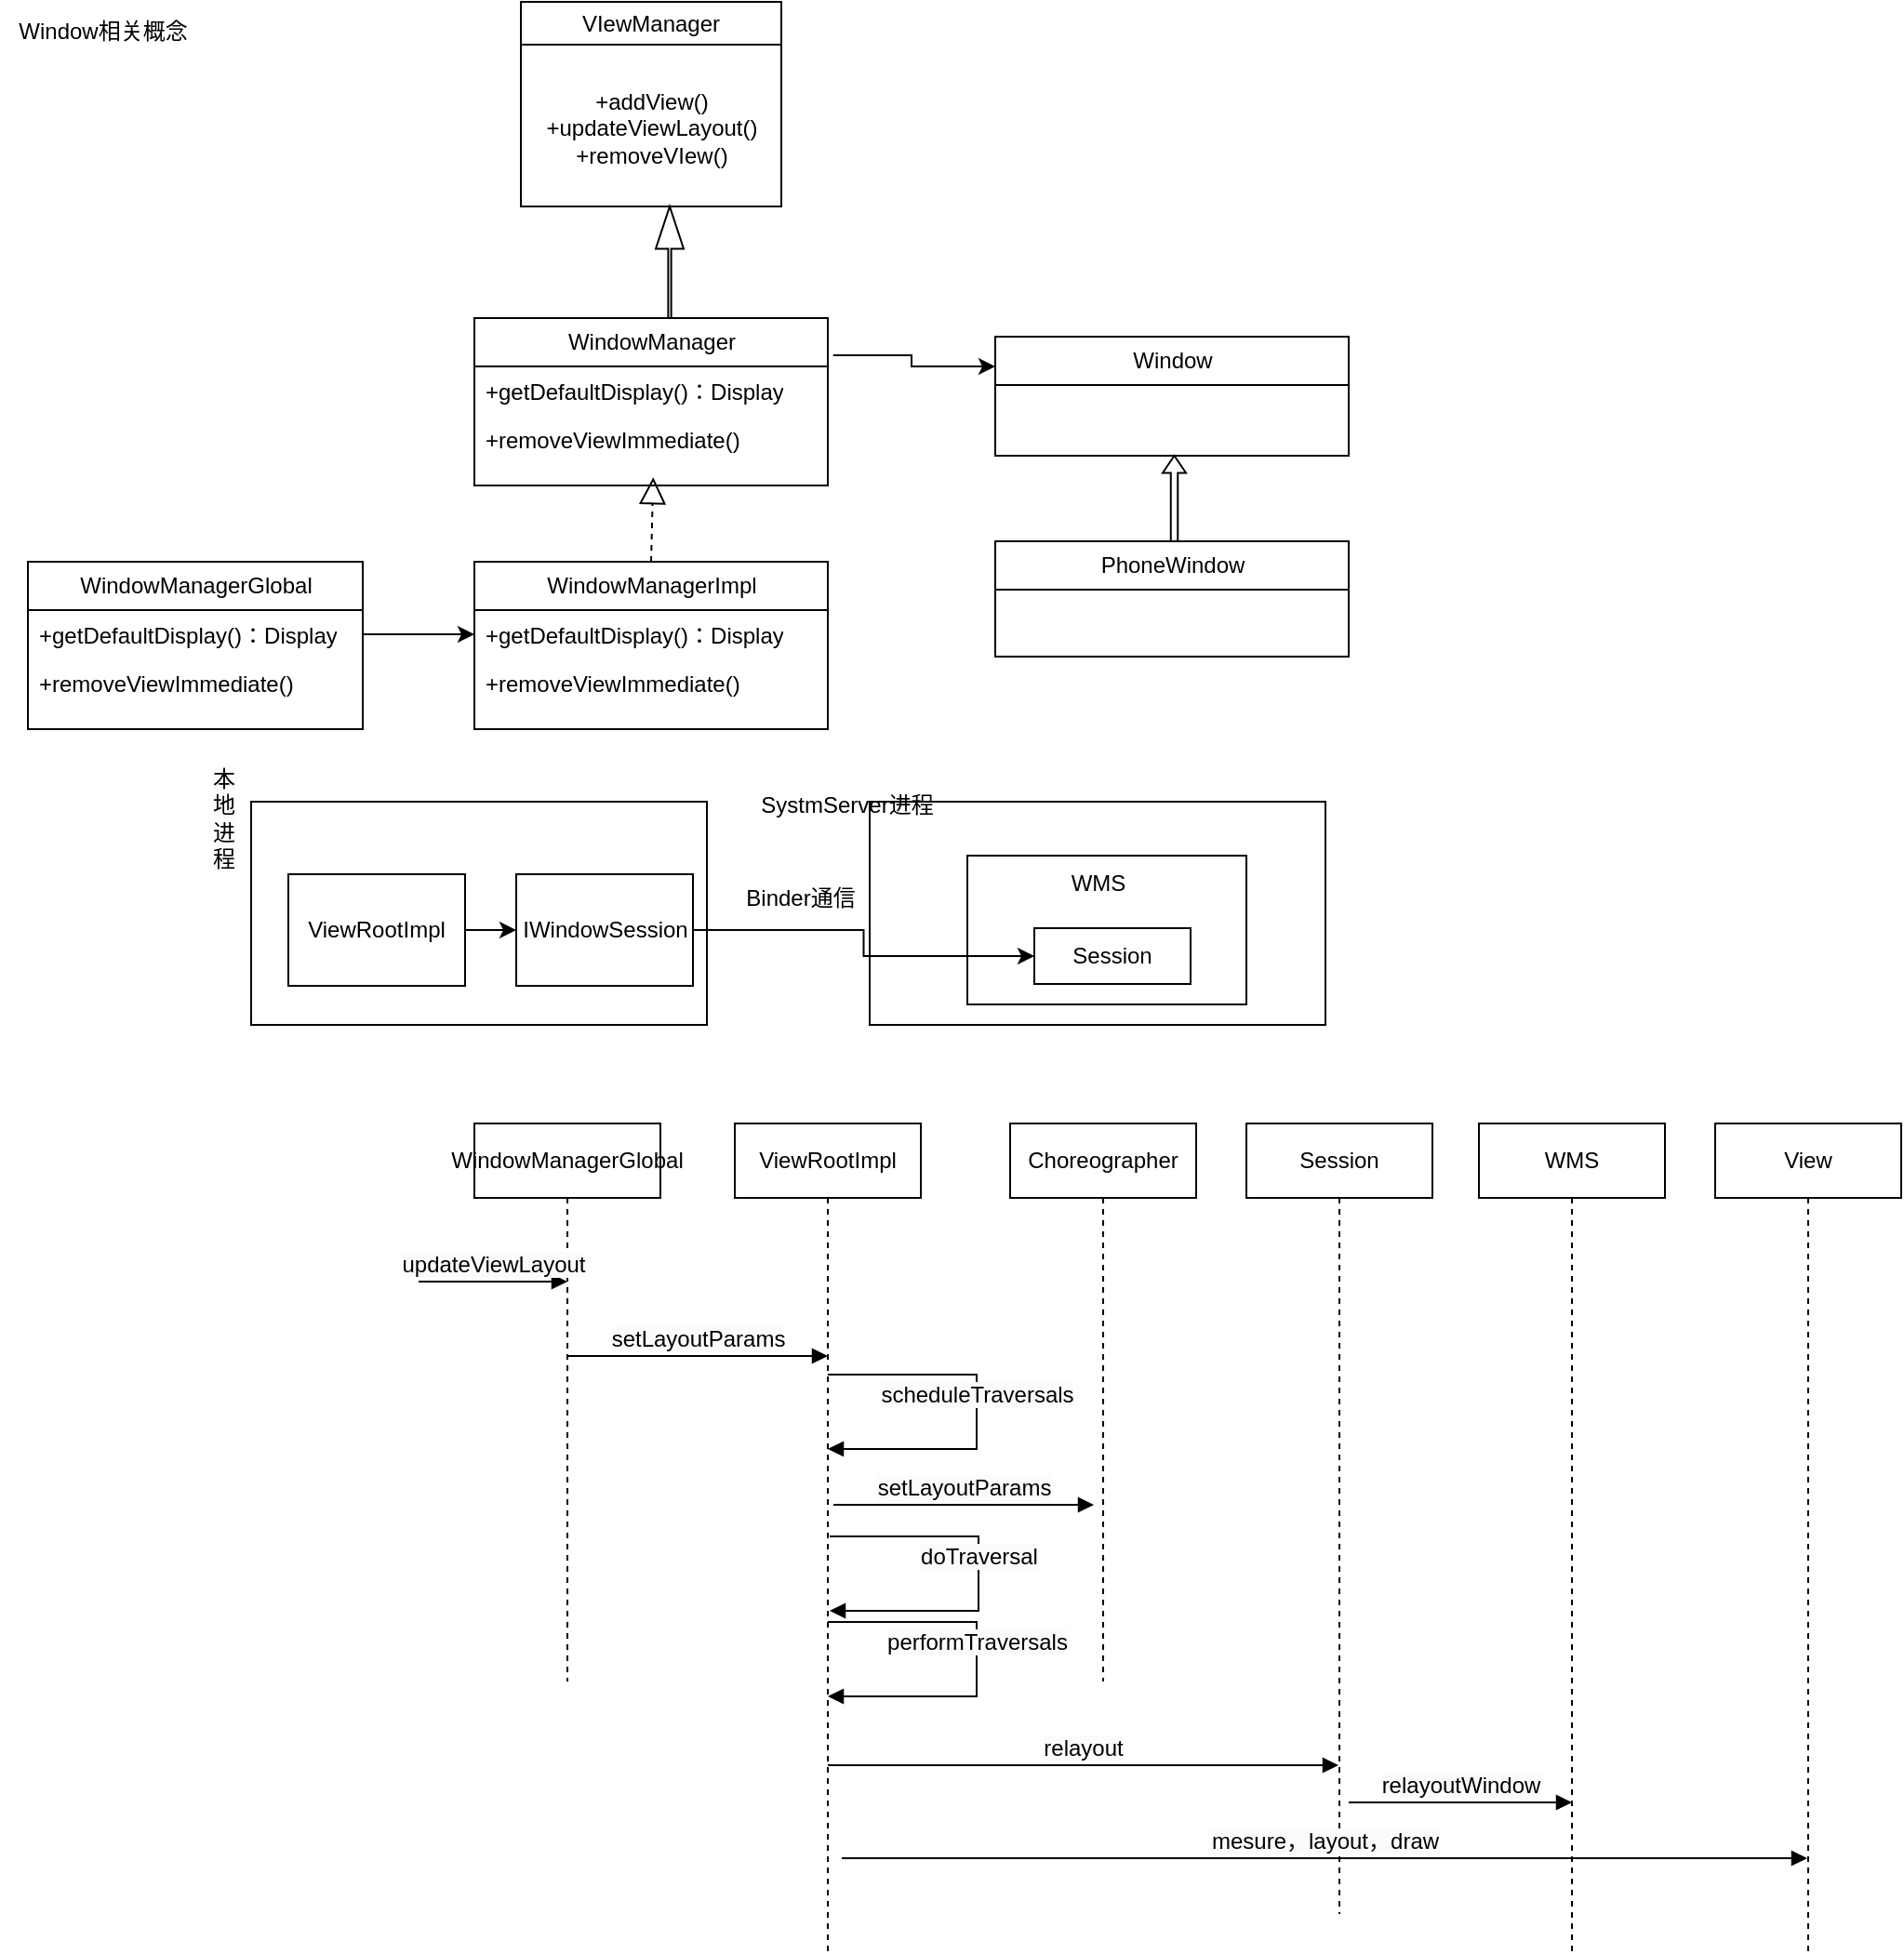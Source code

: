 <mxfile version="26.1.0" pages="2">
  <diagram name="第 1 页" id="xMiRBPXwJUptASU7cXnV">
    <mxGraphModel dx="1877" dy="530" grid="1" gridSize="10" guides="1" tooltips="1" connect="1" arrows="1" fold="1" page="1" pageScale="1" pageWidth="827" pageHeight="1169" math="0" shadow="0">
      <root>
        <mxCell id="0" />
        <mxCell id="1" parent="0" />
        <mxCell id="hsYY9GAN0r7T72lKArb5-16" value="&lt;span style=&quot;font-weight: 400;&quot;&gt;VIewManager&lt;/span&gt;" style="swimlane;whiteSpace=wrap;html=1;" parent="1" vertex="1">
          <mxGeometry x="185" y="10" width="140" height="110" as="geometry" />
        </mxCell>
        <mxCell id="hsYY9GAN0r7T72lKArb5-17" value="+addView()&lt;div&gt;+updateViewLayout()&lt;/div&gt;&lt;div&gt;+&lt;span style=&quot;background-color: transparent; color: light-dark(rgb(0, 0, 0), rgb(255, 255, 255));&quot;&gt;removeVIew()&lt;/span&gt;&lt;/div&gt;" style="text;html=1;align=center;verticalAlign=middle;resizable=0;points=[];autosize=1;strokeColor=none;fillColor=none;" parent="hsYY9GAN0r7T72lKArb5-16" vertex="1">
          <mxGeometry y="38" width="140" height="60" as="geometry" />
        </mxCell>
        <mxCell id="hsYY9GAN0r7T72lKArb5-19" value="&lt;span style=&quot;text-wrap-mode: wrap;&quot;&gt;WindowManager&lt;/span&gt;" style="swimlane;fontStyle=0;childLayout=stackLayout;horizontal=1;startSize=26;fillColor=none;horizontalStack=0;resizeParent=1;resizeParentMax=0;resizeLast=0;collapsible=1;marginBottom=0;html=1;" parent="1" vertex="1">
          <mxGeometry x="160" y="180" width="190" height="90" as="geometry" />
        </mxCell>
        <mxCell id="hsYY9GAN0r7T72lKArb5-20" value="+getDefaultDisplay()：Display" style="text;strokeColor=none;fillColor=none;align=left;verticalAlign=top;spacingLeft=4;spacingRight=4;overflow=hidden;rotatable=0;points=[[0,0.5],[1,0.5]];portConstraint=eastwest;whiteSpace=wrap;html=1;" parent="hsYY9GAN0r7T72lKArb5-19" vertex="1">
          <mxGeometry y="26" width="190" height="26" as="geometry" />
        </mxCell>
        <mxCell id="hsYY9GAN0r7T72lKArb5-21" value="+removeViewImmediate()" style="text;strokeColor=none;fillColor=none;align=left;verticalAlign=top;spacingLeft=4;spacingRight=4;overflow=hidden;rotatable=0;points=[[0,0.5],[1,0.5]];portConstraint=eastwest;whiteSpace=wrap;html=1;" parent="hsYY9GAN0r7T72lKArb5-19" vertex="1">
          <mxGeometry y="52" width="190" height="38" as="geometry" />
        </mxCell>
        <mxCell id="hsYY9GAN0r7T72lKArb5-26" value="&lt;span style=&quot;text-wrap-mode: wrap;&quot;&gt;Window&lt;/span&gt;" style="swimlane;fontStyle=0;childLayout=stackLayout;horizontal=1;startSize=26;fillColor=none;horizontalStack=0;resizeParent=1;resizeParentMax=0;resizeLast=0;collapsible=1;marginBottom=0;html=1;" parent="1" vertex="1">
          <mxGeometry x="440" y="190" width="190" height="64" as="geometry" />
        </mxCell>
        <mxCell id="hsYY9GAN0r7T72lKArb5-29" value="&lt;span style=&quot;text-wrap-mode: wrap;&quot;&gt;PhoneWindow&lt;/span&gt;" style="swimlane;fontStyle=0;childLayout=stackLayout;horizontal=1;startSize=26;fillColor=none;horizontalStack=0;resizeParent=1;resizeParentMax=0;resizeLast=0;collapsible=1;marginBottom=0;html=1;" parent="1" vertex="1">
          <mxGeometry x="440" y="300" width="190" height="62" as="geometry" />
        </mxCell>
        <mxCell id="q5cbPu6KB03wQ3lJCZvl-1" style="edgeStyle=orthogonalEdgeStyle;rounded=0;orthogonalLoop=1;jettySize=auto;html=1;entryX=0;entryY=0.25;entryDx=0;entryDy=0;exitX=1.015;exitY=-0.231;exitDx=0;exitDy=0;exitPerimeter=0;" parent="1" source="hsYY9GAN0r7T72lKArb5-20" target="hsYY9GAN0r7T72lKArb5-26" edge="1">
          <mxGeometry relative="1" as="geometry" />
        </mxCell>
        <mxCell id="q5cbPu6KB03wQ3lJCZvl-2" value="&lt;span style=&quot;text-wrap-mode: wrap;&quot;&gt;WindowManagerImpl&lt;/span&gt;" style="swimlane;fontStyle=0;childLayout=stackLayout;horizontal=1;startSize=26;fillColor=none;horizontalStack=0;resizeParent=1;resizeParentMax=0;resizeLast=0;collapsible=1;marginBottom=0;html=1;" parent="1" vertex="1">
          <mxGeometry x="160" y="311" width="190" height="90" as="geometry" />
        </mxCell>
        <mxCell id="q5cbPu6KB03wQ3lJCZvl-3" value="+getDefaultDisplay()：Display" style="text;strokeColor=none;fillColor=none;align=left;verticalAlign=top;spacingLeft=4;spacingRight=4;overflow=hidden;rotatable=0;points=[[0,0.5],[1,0.5]];portConstraint=eastwest;whiteSpace=wrap;html=1;" parent="q5cbPu6KB03wQ3lJCZvl-2" vertex="1">
          <mxGeometry y="26" width="190" height="26" as="geometry" />
        </mxCell>
        <mxCell id="q5cbPu6KB03wQ3lJCZvl-4" value="+removeViewImmediate()" style="text;strokeColor=none;fillColor=none;align=left;verticalAlign=top;spacingLeft=4;spacingRight=4;overflow=hidden;rotatable=0;points=[[0,0.5],[1,0.5]];portConstraint=eastwest;whiteSpace=wrap;html=1;" parent="q5cbPu6KB03wQ3lJCZvl-2" vertex="1">
          <mxGeometry y="52" width="190" height="38" as="geometry" />
        </mxCell>
        <mxCell id="q5cbPu6KB03wQ3lJCZvl-7" value="&lt;span style=&quot;text-wrap-mode: wrap;&quot;&gt;WindowManagerGlobal&lt;/span&gt;" style="swimlane;fontStyle=0;childLayout=stackLayout;horizontal=1;startSize=26;fillColor=none;horizontalStack=0;resizeParent=1;resizeParentMax=0;resizeLast=0;collapsible=1;marginBottom=0;html=1;" parent="1" vertex="1">
          <mxGeometry x="-80" y="311" width="180" height="90" as="geometry" />
        </mxCell>
        <mxCell id="q5cbPu6KB03wQ3lJCZvl-8" value="+getDefaultDisplay()：Display" style="text;strokeColor=none;fillColor=none;align=left;verticalAlign=top;spacingLeft=4;spacingRight=4;overflow=hidden;rotatable=0;points=[[0,0.5],[1,0.5]];portConstraint=eastwest;whiteSpace=wrap;html=1;" parent="q5cbPu6KB03wQ3lJCZvl-7" vertex="1">
          <mxGeometry y="26" width="180" height="26" as="geometry" />
        </mxCell>
        <mxCell id="q5cbPu6KB03wQ3lJCZvl-9" value="+removeViewImmediate()" style="text;strokeColor=none;fillColor=none;align=left;verticalAlign=top;spacingLeft=4;spacingRight=4;overflow=hidden;rotatable=0;points=[[0,0.5],[1,0.5]];portConstraint=eastwest;whiteSpace=wrap;html=1;" parent="q5cbPu6KB03wQ3lJCZvl-7" vertex="1">
          <mxGeometry y="52" width="180" height="38" as="geometry" />
        </mxCell>
        <mxCell id="q5cbPu6KB03wQ3lJCZvl-13" value="" style="endArrow=block;dashed=1;endFill=0;endSize=12;html=1;rounded=0;exitX=0.5;exitY=0;exitDx=0;exitDy=0;entryX=0.506;entryY=0.884;entryDx=0;entryDy=0;entryPerimeter=0;" parent="1" source="q5cbPu6KB03wQ3lJCZvl-2" target="hsYY9GAN0r7T72lKArb5-21" edge="1">
          <mxGeometry width="160" relative="1" as="geometry">
            <mxPoint x="320" y="130" as="sourcePoint" />
            <mxPoint x="480" y="130" as="targetPoint" />
          </mxGeometry>
        </mxCell>
        <mxCell id="q5cbPu6KB03wQ3lJCZvl-14" style="edgeStyle=orthogonalEdgeStyle;rounded=0;orthogonalLoop=1;jettySize=auto;html=1;entryX=0;entryY=0.5;entryDx=0;entryDy=0;" parent="1" source="q5cbPu6KB03wQ3lJCZvl-8" target="q5cbPu6KB03wQ3lJCZvl-3" edge="1">
          <mxGeometry relative="1" as="geometry" />
        </mxCell>
        <mxCell id="q5cbPu6KB03wQ3lJCZvl-18" value="" style="shape=singleArrow;direction=north;whiteSpace=wrap;html=1;" parent="1" vertex="1">
          <mxGeometry x="530" y="254" width="12.5" height="46" as="geometry" />
        </mxCell>
        <mxCell id="q5cbPu6KB03wQ3lJCZvl-19" value="" style="shape=singleArrow;direction=north;whiteSpace=wrap;html=1;arrowWidth=0.107;arrowSize=0.379;" parent="1" vertex="1">
          <mxGeometry x="257.5" y="120" width="15" height="60" as="geometry" />
        </mxCell>
        <mxCell id="q5cbPu6KB03wQ3lJCZvl-34" value="" style="rounded=0;whiteSpace=wrap;html=1;" parent="1" vertex="1">
          <mxGeometry x="40" y="440" width="245" height="120" as="geometry" />
        </mxCell>
        <mxCell id="q5cbPu6KB03wQ3lJCZvl-35" value="ViewRootImpl" style="rounded=0;whiteSpace=wrap;html=1;" parent="1" vertex="1">
          <mxGeometry x="60" y="479" width="95" height="60" as="geometry" />
        </mxCell>
        <mxCell id="q5cbPu6KB03wQ3lJCZvl-36" value="&lt;span style=&quot;color: rgb(0, 0, 0); font-family: Helvetica; font-size: 12px; font-style: normal; font-variant-ligatures: normal; font-variant-caps: normal; font-weight: 400; letter-spacing: normal; orphans: 2; text-align: center; text-indent: 0px; text-transform: none; widows: 2; word-spacing: 0px; -webkit-text-stroke-width: 0px; white-space: normal; background-color: rgb(251, 251, 251); text-decoration-thickness: initial; text-decoration-style: initial; text-decoration-color: initial; float: none; display: inline !important;&quot;&gt;本地进程&lt;/span&gt;" style="text;html=1;align=center;verticalAlign=middle;resizable=0;points=[];autosize=1;strokeColor=none;fillColor=none;" parent="1" vertex="1">
          <mxGeometry x="-10" y="434" width="70" height="30" as="geometry" />
        </mxCell>
        <mxCell id="q5cbPu6KB03wQ3lJCZvl-37" value="IWindowSession" style="rounded=0;whiteSpace=wrap;html=1;" parent="1" vertex="1">
          <mxGeometry x="182.5" y="479" width="95" height="60" as="geometry" />
        </mxCell>
        <mxCell id="q5cbPu6KB03wQ3lJCZvl-38" value="" style="endArrow=classic;html=1;rounded=0;exitX=1;exitY=0.5;exitDx=0;exitDy=0;" parent="1" source="q5cbPu6KB03wQ3lJCZvl-35" target="q5cbPu6KB03wQ3lJCZvl-37" edge="1">
          <mxGeometry width="50" height="50" relative="1" as="geometry">
            <mxPoint x="355" y="469" as="sourcePoint" />
            <mxPoint x="405" y="419" as="targetPoint" />
          </mxGeometry>
        </mxCell>
        <mxCell id="q5cbPu6KB03wQ3lJCZvl-39" value="" style="rounded=0;whiteSpace=wrap;html=1;" parent="1" vertex="1">
          <mxGeometry x="372.5" y="440" width="245" height="120" as="geometry" />
        </mxCell>
        <mxCell id="q5cbPu6KB03wQ3lJCZvl-40" value="SystmServer进程&lt;div&gt;&lt;br&gt;&lt;/div&gt;" style="text;html=1;align=center;verticalAlign=middle;resizable=0;points=[];autosize=1;strokeColor=none;fillColor=none;" parent="1" vertex="1">
          <mxGeometry x="300" y="429" width="120" height="40" as="geometry" />
        </mxCell>
        <mxCell id="q5cbPu6KB03wQ3lJCZvl-41" value="" style="rounded=0;whiteSpace=wrap;html=1;" parent="1" vertex="1">
          <mxGeometry x="425" y="469" width="150" height="80" as="geometry" />
        </mxCell>
        <mxCell id="q5cbPu6KB03wQ3lJCZvl-42" value="WMS" style="text;html=1;align=center;verticalAlign=middle;resizable=0;points=[];autosize=1;strokeColor=none;fillColor=none;" parent="1" vertex="1">
          <mxGeometry x="470" y="469" width="50" height="30" as="geometry" />
        </mxCell>
        <mxCell id="q5cbPu6KB03wQ3lJCZvl-43" value="Session" style="rounded=0;whiteSpace=wrap;html=1;" parent="1" vertex="1">
          <mxGeometry x="461" y="508" width="84" height="30" as="geometry" />
        </mxCell>
        <mxCell id="q5cbPu6KB03wQ3lJCZvl-44" style="edgeStyle=orthogonalEdgeStyle;rounded=0;orthogonalLoop=1;jettySize=auto;html=1;entryX=0;entryY=0.5;entryDx=0;entryDy=0;" parent="1" source="q5cbPu6KB03wQ3lJCZvl-37" target="q5cbPu6KB03wQ3lJCZvl-43" edge="1">
          <mxGeometry relative="1" as="geometry" />
        </mxCell>
        <mxCell id="q5cbPu6KB03wQ3lJCZvl-45" value="Binder通信" style="text;html=1;align=center;verticalAlign=middle;resizable=0;points=[];autosize=1;strokeColor=none;fillColor=none;" parent="1" vertex="1">
          <mxGeometry x="295" y="477" width="80" height="30" as="geometry" />
        </mxCell>
        <mxCell id="q5cbPu6KB03wQ3lJCZvl-47" value="WindowManagerGlobal" style="shape=umlLifeline;perimeter=lifelinePerimeter;whiteSpace=wrap;html=1;container=1;dropTarget=0;collapsible=0;recursiveResize=0;outlineConnect=0;portConstraint=eastwest;newEdgeStyle={&quot;curved&quot;:0,&quot;rounded&quot;:0};" parent="1" vertex="1">
          <mxGeometry x="160" y="613" width="100" height="300" as="geometry" />
        </mxCell>
        <mxCell id="q5cbPu6KB03wQ3lJCZvl-51" value="&lt;span style=&quot;font-size: 12px; background-color: rgb(251, 251, 251);&quot;&gt;updateViewLayout&lt;/span&gt;" style="html=1;verticalAlign=bottom;endArrow=block;curved=0;rounded=0;" parent="1" edge="1">
          <mxGeometry width="80" relative="1" as="geometry">
            <mxPoint x="130" y="698" as="sourcePoint" />
            <mxPoint x="210" y="698" as="targetPoint" />
          </mxGeometry>
        </mxCell>
        <mxCell id="q5cbPu6KB03wQ3lJCZvl-52" value="ViewRootImpl" style="shape=umlLifeline;perimeter=lifelinePerimeter;whiteSpace=wrap;html=1;container=1;dropTarget=0;collapsible=0;recursiveResize=0;outlineConnect=0;portConstraint=eastwest;newEdgeStyle={&quot;curved&quot;:0,&quot;rounded&quot;:0};" parent="1" vertex="1">
          <mxGeometry x="300" y="613" width="100" height="445" as="geometry" />
        </mxCell>
        <mxCell id="q5cbPu6KB03wQ3lJCZvl-53" value="&lt;span style=&quot;font-size: 12px; background-color: rgb(251, 251, 251);&quot;&gt;setLayoutParams&lt;/span&gt;" style="html=1;verticalAlign=bottom;endArrow=block;curved=0;rounded=0;" parent="1" source="q5cbPu6KB03wQ3lJCZvl-47" edge="1">
          <mxGeometry width="80" relative="1" as="geometry">
            <mxPoint x="270" y="738" as="sourcePoint" />
            <mxPoint x="350" y="738" as="targetPoint" />
          </mxGeometry>
        </mxCell>
        <mxCell id="q5cbPu6KB03wQ3lJCZvl-54" value="&lt;span style=&quot;font-size: 12px; background-color: rgb(251, 251, 251);&quot;&gt;scheduleTraversals&lt;/span&gt;" style="html=1;verticalAlign=bottom;endArrow=block;curved=0;rounded=0;" parent="1" target="q5cbPu6KB03wQ3lJCZvl-52" edge="1">
          <mxGeometry width="80" relative="1" as="geometry">
            <mxPoint x="350" y="748" as="sourcePoint" />
            <mxPoint x="430" y="818" as="targetPoint" />
            <Array as="points">
              <mxPoint x="430" y="748" />
              <mxPoint x="430" y="788" />
            </Array>
          </mxGeometry>
        </mxCell>
        <mxCell id="q5cbPu6KB03wQ3lJCZvl-55" value="Choreographer" style="shape=umlLifeline;perimeter=lifelinePerimeter;whiteSpace=wrap;html=1;container=1;dropTarget=0;collapsible=0;recursiveResize=0;outlineConnect=0;portConstraint=eastwest;newEdgeStyle={&quot;curved&quot;:0,&quot;rounded&quot;:0};" parent="1" vertex="1">
          <mxGeometry x="448" y="613" width="100" height="300" as="geometry" />
        </mxCell>
        <mxCell id="q5cbPu6KB03wQ3lJCZvl-56" value="&lt;span style=&quot;font-size: 12px; background-color: rgb(251, 251, 251);&quot;&gt;setLayoutParams&lt;/span&gt;" style="html=1;verticalAlign=bottom;endArrow=block;curved=0;rounded=0;" parent="1" edge="1">
          <mxGeometry width="80" relative="1" as="geometry">
            <mxPoint x="353" y="818" as="sourcePoint" />
            <mxPoint x="493" y="818" as="targetPoint" />
          </mxGeometry>
        </mxCell>
        <mxCell id="q5cbPu6KB03wQ3lJCZvl-58" value="&lt;span style=&quot;font-size: 12px; background-color: rgb(251, 251, 251);&quot;&gt;doTraversal&lt;/span&gt;" style="html=1;verticalAlign=bottom;endArrow=block;curved=0;rounded=0;" parent="1" edge="1">
          <mxGeometry width="80" relative="1" as="geometry">
            <mxPoint x="351" y="835" as="sourcePoint" />
            <mxPoint x="351" y="875" as="targetPoint" />
            <Array as="points">
              <mxPoint x="431" y="835" />
              <mxPoint x="431" y="875" />
              <mxPoint x="400" y="875" />
            </Array>
          </mxGeometry>
        </mxCell>
        <mxCell id="q5cbPu6KB03wQ3lJCZvl-59" value="&lt;span style=&quot;font-size: 12px; background-color: rgb(251, 251, 251);&quot;&gt;performTraversals&lt;/span&gt;" style="html=1;verticalAlign=bottom;endArrow=block;curved=0;rounded=0;" parent="1" edge="1">
          <mxGeometry width="80" relative="1" as="geometry">
            <mxPoint x="350" y="881" as="sourcePoint" />
            <mxPoint x="350" y="921" as="targetPoint" />
            <Array as="points">
              <mxPoint x="430" y="881" />
              <mxPoint x="430" y="921" />
              <mxPoint x="399" y="921" />
            </Array>
          </mxGeometry>
        </mxCell>
        <mxCell id="q5cbPu6KB03wQ3lJCZvl-60" value="Session" style="shape=umlLifeline;perimeter=lifelinePerimeter;whiteSpace=wrap;html=1;container=1;dropTarget=0;collapsible=0;recursiveResize=0;outlineConnect=0;portConstraint=eastwest;newEdgeStyle={&quot;curved&quot;:0,&quot;rounded&quot;:0};" parent="1" vertex="1">
          <mxGeometry x="575" y="613" width="100" height="425" as="geometry" />
        </mxCell>
        <mxCell id="q5cbPu6KB03wQ3lJCZvl-61" value="&lt;span style=&quot;font-size: 12px; background-color: rgb(251, 251, 251);&quot;&gt;relayout&lt;/span&gt;" style="html=1;verticalAlign=bottom;endArrow=block;curved=0;rounded=0;" parent="1" target="q5cbPu6KB03wQ3lJCZvl-60" edge="1">
          <mxGeometry x="-0.002" width="80" relative="1" as="geometry">
            <mxPoint x="350" y="958" as="sourcePoint" />
            <mxPoint x="490" y="958" as="targetPoint" />
            <mxPoint as="offset" />
          </mxGeometry>
        </mxCell>
        <mxCell id="q5cbPu6KB03wQ3lJCZvl-62" value="WMS" style="shape=umlLifeline;perimeter=lifelinePerimeter;whiteSpace=wrap;html=1;container=1;dropTarget=0;collapsible=0;recursiveResize=0;outlineConnect=0;portConstraint=eastwest;newEdgeStyle={&quot;curved&quot;:0,&quot;rounded&quot;:0};" parent="1" vertex="1">
          <mxGeometry x="700" y="613" width="100" height="445" as="geometry" />
        </mxCell>
        <mxCell id="q5cbPu6KB03wQ3lJCZvl-63" value="View" style="shape=umlLifeline;perimeter=lifelinePerimeter;whiteSpace=wrap;html=1;container=1;dropTarget=0;collapsible=0;recursiveResize=0;outlineConnect=0;portConstraint=eastwest;newEdgeStyle={&quot;curved&quot;:0,&quot;rounded&quot;:0};" parent="1" vertex="1">
          <mxGeometry x="827" y="613" width="100" height="445" as="geometry" />
        </mxCell>
        <mxCell id="q5cbPu6KB03wQ3lJCZvl-64" value="&lt;span style=&quot;font-size: 12px; background-color: rgb(251, 251, 251);&quot;&gt;relayoutWindow&lt;/span&gt;" style="html=1;verticalAlign=bottom;endArrow=block;curved=0;rounded=0;" parent="1" edge="1">
          <mxGeometry width="80" relative="1" as="geometry">
            <mxPoint x="630" y="978" as="sourcePoint" />
            <mxPoint x="750" y="978" as="targetPoint" />
          </mxGeometry>
        </mxCell>
        <mxCell id="q5cbPu6KB03wQ3lJCZvl-65" value="&lt;span style=&quot;font-size: 12px; background-color: rgb(251, 251, 251);&quot;&gt;mesure，layout，draw&lt;/span&gt;" style="html=1;verticalAlign=bottom;endArrow=block;curved=0;rounded=0;" parent="1" target="q5cbPu6KB03wQ3lJCZvl-63" edge="1">
          <mxGeometry x="-0.002" width="80" relative="1" as="geometry">
            <mxPoint x="357.5" y="1008" as="sourcePoint" />
            <mxPoint x="632.5" y="1008" as="targetPoint" />
            <mxPoint as="offset" />
          </mxGeometry>
        </mxCell>
        <mxCell id="q5cbPu6KB03wQ3lJCZvl-66" value="Window相关概念&lt;div&gt;&lt;br&gt;&lt;/div&gt;" style="text;html=1;align=center;verticalAlign=middle;resizable=0;points=[];autosize=1;strokeColor=none;fillColor=none;" parent="1" vertex="1">
          <mxGeometry x="-95" y="13" width="110" height="40" as="geometry" />
        </mxCell>
      </root>
    </mxGraphModel>
  </diagram>
  <diagram id="hiIp1uoy9ze5ISqHUn9F" name="第 2 页">
    <mxGraphModel dx="1050" dy="530" grid="1" gridSize="10" guides="1" tooltips="1" connect="1" arrows="1" fold="1" page="1" pageScale="1" pageWidth="827" pageHeight="1169" math="0" shadow="0">
      <root>
        <mxCell id="0" />
        <mxCell id="1" parent="0" />
        <mxCell id="wfU38rz4MCxDQINyHuAn-1" value="SystemServer" style="shape=umlLifeline;perimeter=lifelinePerimeter;whiteSpace=wrap;html=1;container=1;dropTarget=0;collapsible=0;recursiveResize=0;outlineConnect=0;portConstraint=eastwest;newEdgeStyle={&quot;curved&quot;:0,&quot;rounded&quot;:0};size=30;" vertex="1" parent="1">
          <mxGeometry x="100" y="130" width="100" height="300" as="geometry" />
        </mxCell>
        <mxCell id="wfU38rz4MCxDQINyHuAn-3" value="" style="html=1;points=[[0,0,0,0,5],[0,1,0,0,-5],[1,0,0,0,5],[1,1,0,0,-5]];perimeter=orthogonalPerimeter;outlineConnect=0;targetShapes=umlLifeline;portConstraint=eastwest;newEdgeStyle={&quot;curved&quot;:0,&quot;rounded&quot;:0};" vertex="1" parent="wfU38rz4MCxDQINyHuAn-1">
          <mxGeometry x="45" y="90" width="10" height="40" as="geometry" />
        </mxCell>
        <mxCell id="wfU38rz4MCxDQINyHuAn-4" value="run" style="html=1;align=left;spacingLeft=2;endArrow=block;rounded=0;edgeStyle=orthogonalEdgeStyle;curved=0;rounded=0;" edge="1" parent="wfU38rz4MCxDQINyHuAn-1">
          <mxGeometry relative="1" as="geometry">
            <mxPoint x="50" y="70" as="sourcePoint" />
            <Array as="points">
              <mxPoint x="80" y="100" />
            </Array>
            <mxPoint x="55" y="100" as="targetPoint" />
          </mxGeometry>
        </mxCell>
        <mxCell id="wfU38rz4MCxDQINyHuAn-5" value="" style="html=1;points=[[0,0,0,0,5],[0,1,0,0,-5],[1,0,0,0,5],[1,1,0,0,-5]];perimeter=orthogonalPerimeter;outlineConnect=0;targetShapes=umlLifeline;portConstraint=eastwest;newEdgeStyle={&quot;curved&quot;:0,&quot;rounded&quot;:0};" vertex="1" parent="wfU38rz4MCxDQINyHuAn-1">
          <mxGeometry x="46" y="140" width="10" height="40" as="geometry" />
        </mxCell>
        <mxCell id="wfU38rz4MCxDQINyHuAn-6" value="startOtherService" style="html=1;align=left;spacingLeft=2;endArrow=block;rounded=0;edgeStyle=orthogonalEdgeStyle;curved=0;rounded=0;" edge="1" target="wfU38rz4MCxDQINyHuAn-5" parent="wfU38rz4MCxDQINyHuAn-1">
          <mxGeometry x="0.011" relative="1" as="geometry">
            <mxPoint x="55" y="120" as="sourcePoint" />
            <Array as="points">
              <mxPoint x="85" y="150" />
            </Array>
            <mxPoint as="offset" />
          </mxGeometry>
        </mxCell>
        <mxCell id="wfU38rz4MCxDQINyHuAn-2" value="main" style="html=1;verticalAlign=bottom;endArrow=block;curved=0;rounded=0;" edge="1" parent="1">
          <mxGeometry width="80" relative="1" as="geometry">
            <mxPoint x="70" y="190" as="sourcePoint" />
            <mxPoint x="150" y="190" as="targetPoint" />
          </mxGeometry>
        </mxCell>
        <mxCell id="wfU38rz4MCxDQINyHuAn-8" value="WindowManagerService" style="shape=umlLifeline;perimeter=lifelinePerimeter;whiteSpace=wrap;html=1;container=1;dropTarget=0;collapsible=0;recursiveResize=0;outlineConnect=0;portConstraint=eastwest;newEdgeStyle={&quot;curved&quot;:0,&quot;rounded&quot;:0};size=30;" vertex="1" parent="1">
          <mxGeometry x="280" y="130" width="100" height="300" as="geometry" />
        </mxCell>
        <mxCell id="wfU38rz4MCxDQINyHuAn-9" value="main" style="html=1;verticalAlign=bottom;endArrow=block;curved=0;rounded=0;" edge="1" parent="1" target="wfU38rz4MCxDQINyHuAn-8">
          <mxGeometry width="80" relative="1" as="geometry">
            <mxPoint x="150" y="310" as="sourcePoint" />
            <mxPoint x="230" y="310" as="targetPoint" />
          </mxGeometry>
        </mxCell>
        <mxCell id="wfU38rz4MCxDQINyHuAn-10" value=":Object" style="shape=umlLifeline;perimeter=lifelinePerimeter;whiteSpace=wrap;html=1;container=1;dropTarget=0;collapsible=0;recursiveResize=0;outlineConnect=0;portConstraint=eastwest;newEdgeStyle={&quot;curved&quot;:0,&quot;rounded&quot;:0};size=30;" vertex="1" parent="1">
          <mxGeometry x="414" y="130" width="100" height="300" as="geometry" />
        </mxCell>
      </root>
    </mxGraphModel>
  </diagram>
</mxfile>
